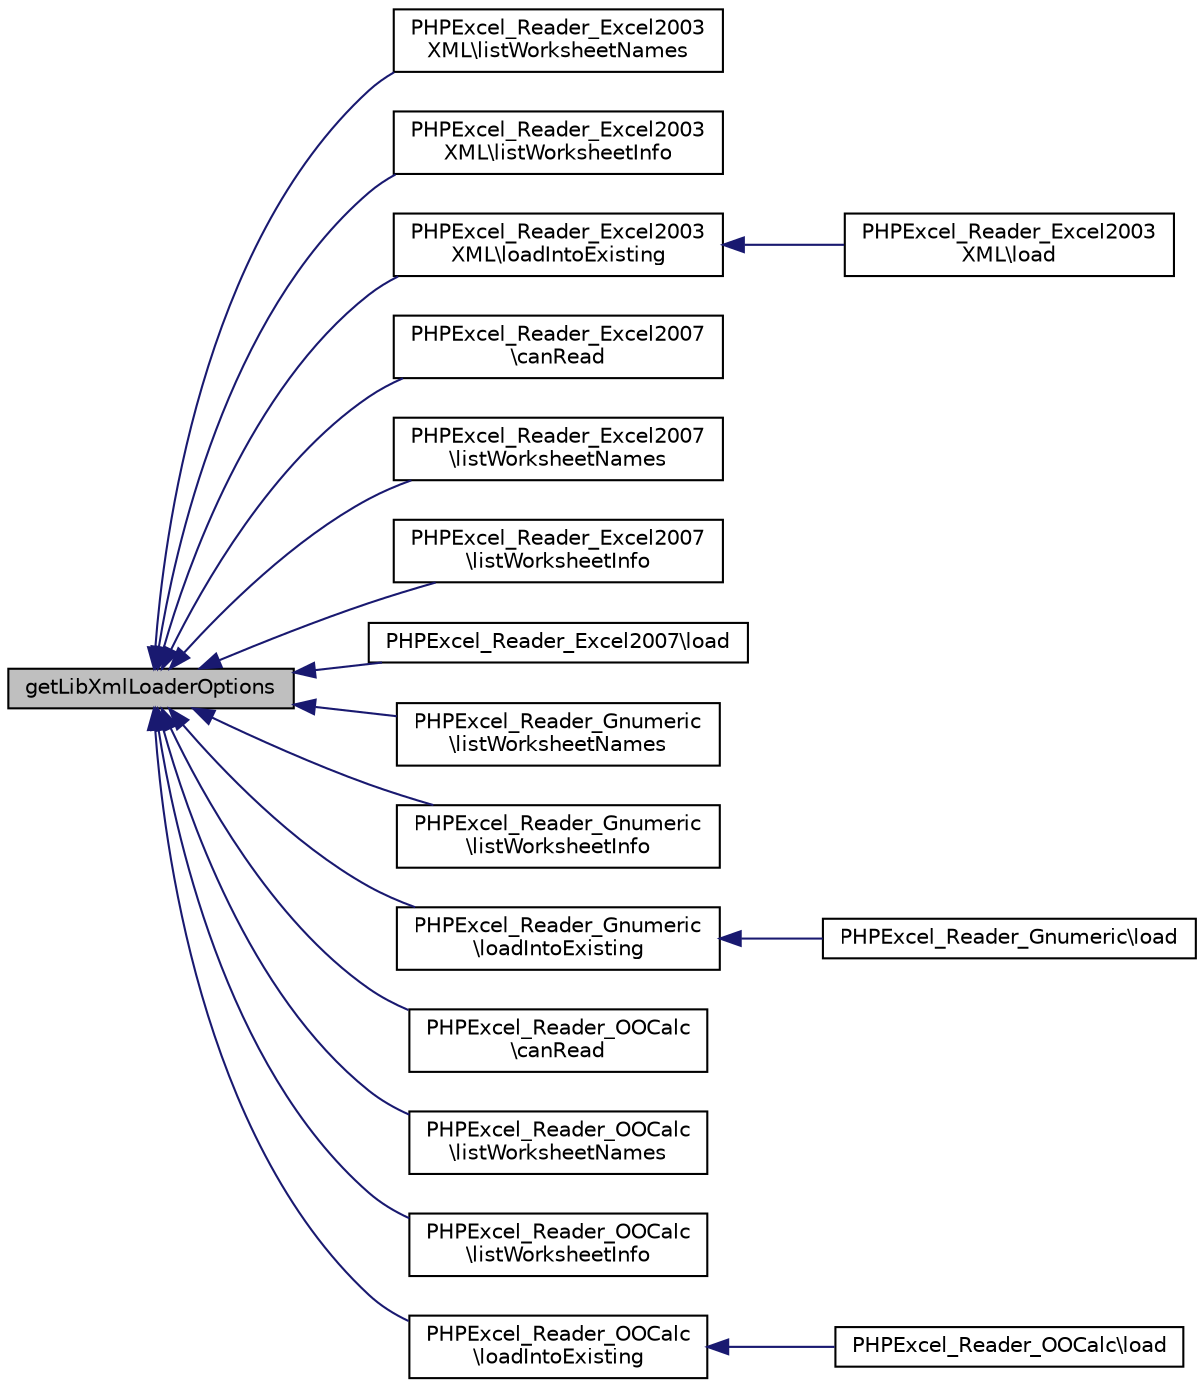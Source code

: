 digraph "getLibXmlLoaderOptions"
{
  edge [fontname="Helvetica",fontsize="10",labelfontname="Helvetica",labelfontsize="10"];
  node [fontname="Helvetica",fontsize="10",shape=record];
  rankdir="LR";
  Node13 [label="getLibXmlLoaderOptions",height=0.2,width=0.4,color="black", fillcolor="grey75", style="filled", fontcolor="black"];
  Node13 -> Node14 [dir="back",color="midnightblue",fontsize="10",style="solid",fontname="Helvetica"];
  Node14 [label="PHPExcel_Reader_Excel2003\lXML\\listWorksheetNames",height=0.2,width=0.4,color="black", fillcolor="white", style="filled",URL="$class_p_h_p_excel___reader___excel2003_x_m_l.html#afa718d59525a71d195cee8b1d54c51c5"];
  Node13 -> Node15 [dir="back",color="midnightblue",fontsize="10",style="solid",fontname="Helvetica"];
  Node15 [label="PHPExcel_Reader_Excel2003\lXML\\listWorksheetInfo",height=0.2,width=0.4,color="black", fillcolor="white", style="filled",URL="$class_p_h_p_excel___reader___excel2003_x_m_l.html#a7ae73ad1b0fda6cd8644f583326626aa"];
  Node13 -> Node16 [dir="back",color="midnightblue",fontsize="10",style="solid",fontname="Helvetica"];
  Node16 [label="PHPExcel_Reader_Excel2003\lXML\\loadIntoExisting",height=0.2,width=0.4,color="black", fillcolor="white", style="filled",URL="$class_p_h_p_excel___reader___excel2003_x_m_l.html#af6c531fcaf9c3c83abf91d6ac048b186"];
  Node16 -> Node17 [dir="back",color="midnightblue",fontsize="10",style="solid",fontname="Helvetica"];
  Node17 [label="PHPExcel_Reader_Excel2003\lXML\\load",height=0.2,width=0.4,color="black", fillcolor="white", style="filled",URL="$class_p_h_p_excel___reader___excel2003_x_m_l.html#a138b94503ca4c44b510190c29d4f16fe"];
  Node13 -> Node18 [dir="back",color="midnightblue",fontsize="10",style="solid",fontname="Helvetica"];
  Node18 [label="PHPExcel_Reader_Excel2007\l\\canRead",height=0.2,width=0.4,color="black", fillcolor="white", style="filled",URL="$class_p_h_p_excel___reader___excel2007.html#aaf37e346855968e7310a6b43eb701fff"];
  Node13 -> Node19 [dir="back",color="midnightblue",fontsize="10",style="solid",fontname="Helvetica"];
  Node19 [label="PHPExcel_Reader_Excel2007\l\\listWorksheetNames",height=0.2,width=0.4,color="black", fillcolor="white", style="filled",URL="$class_p_h_p_excel___reader___excel2007.html#afa718d59525a71d195cee8b1d54c51c5"];
  Node13 -> Node20 [dir="back",color="midnightblue",fontsize="10",style="solid",fontname="Helvetica"];
  Node20 [label="PHPExcel_Reader_Excel2007\l\\listWorksheetInfo",height=0.2,width=0.4,color="black", fillcolor="white", style="filled",URL="$class_p_h_p_excel___reader___excel2007.html#a7ae73ad1b0fda6cd8644f583326626aa"];
  Node13 -> Node21 [dir="back",color="midnightblue",fontsize="10",style="solid",fontname="Helvetica"];
  Node21 [label="PHPExcel_Reader_Excel2007\\load",height=0.2,width=0.4,color="black", fillcolor="white", style="filled",URL="$class_p_h_p_excel___reader___excel2007.html#a138b94503ca4c44b510190c29d4f16fe"];
  Node13 -> Node22 [dir="back",color="midnightblue",fontsize="10",style="solid",fontname="Helvetica"];
  Node22 [label="PHPExcel_Reader_Gnumeric\l\\listWorksheetNames",height=0.2,width=0.4,color="black", fillcolor="white", style="filled",URL="$class_p_h_p_excel___reader___gnumeric.html#afa718d59525a71d195cee8b1d54c51c5"];
  Node13 -> Node23 [dir="back",color="midnightblue",fontsize="10",style="solid",fontname="Helvetica"];
  Node23 [label="PHPExcel_Reader_Gnumeric\l\\listWorksheetInfo",height=0.2,width=0.4,color="black", fillcolor="white", style="filled",URL="$class_p_h_p_excel___reader___gnumeric.html#a7ae73ad1b0fda6cd8644f583326626aa"];
  Node13 -> Node24 [dir="back",color="midnightblue",fontsize="10",style="solid",fontname="Helvetica"];
  Node24 [label="PHPExcel_Reader_Gnumeric\l\\loadIntoExisting",height=0.2,width=0.4,color="black", fillcolor="white", style="filled",URL="$class_p_h_p_excel___reader___gnumeric.html#af6c531fcaf9c3c83abf91d6ac048b186"];
  Node24 -> Node25 [dir="back",color="midnightblue",fontsize="10",style="solid",fontname="Helvetica"];
  Node25 [label="PHPExcel_Reader_Gnumeric\\load",height=0.2,width=0.4,color="black", fillcolor="white", style="filled",URL="$class_p_h_p_excel___reader___gnumeric.html#a138b94503ca4c44b510190c29d4f16fe"];
  Node13 -> Node26 [dir="back",color="midnightblue",fontsize="10",style="solid",fontname="Helvetica"];
  Node26 [label="PHPExcel_Reader_OOCalc\l\\canRead",height=0.2,width=0.4,color="black", fillcolor="white", style="filled",URL="$class_p_h_p_excel___reader___o_o_calc.html#aaf37e346855968e7310a6b43eb701fff"];
  Node13 -> Node27 [dir="back",color="midnightblue",fontsize="10",style="solid",fontname="Helvetica"];
  Node27 [label="PHPExcel_Reader_OOCalc\l\\listWorksheetNames",height=0.2,width=0.4,color="black", fillcolor="white", style="filled",URL="$class_p_h_p_excel___reader___o_o_calc.html#afa718d59525a71d195cee8b1d54c51c5"];
  Node13 -> Node28 [dir="back",color="midnightblue",fontsize="10",style="solid",fontname="Helvetica"];
  Node28 [label="PHPExcel_Reader_OOCalc\l\\listWorksheetInfo",height=0.2,width=0.4,color="black", fillcolor="white", style="filled",URL="$class_p_h_p_excel___reader___o_o_calc.html#a7ae73ad1b0fda6cd8644f583326626aa"];
  Node13 -> Node29 [dir="back",color="midnightblue",fontsize="10",style="solid",fontname="Helvetica"];
  Node29 [label="PHPExcel_Reader_OOCalc\l\\loadIntoExisting",height=0.2,width=0.4,color="black", fillcolor="white", style="filled",URL="$class_p_h_p_excel___reader___o_o_calc.html#af6c531fcaf9c3c83abf91d6ac048b186"];
  Node29 -> Node30 [dir="back",color="midnightblue",fontsize="10",style="solid",fontname="Helvetica"];
  Node30 [label="PHPExcel_Reader_OOCalc\\load",height=0.2,width=0.4,color="black", fillcolor="white", style="filled",URL="$class_p_h_p_excel___reader___o_o_calc.html#a138b94503ca4c44b510190c29d4f16fe"];
}

